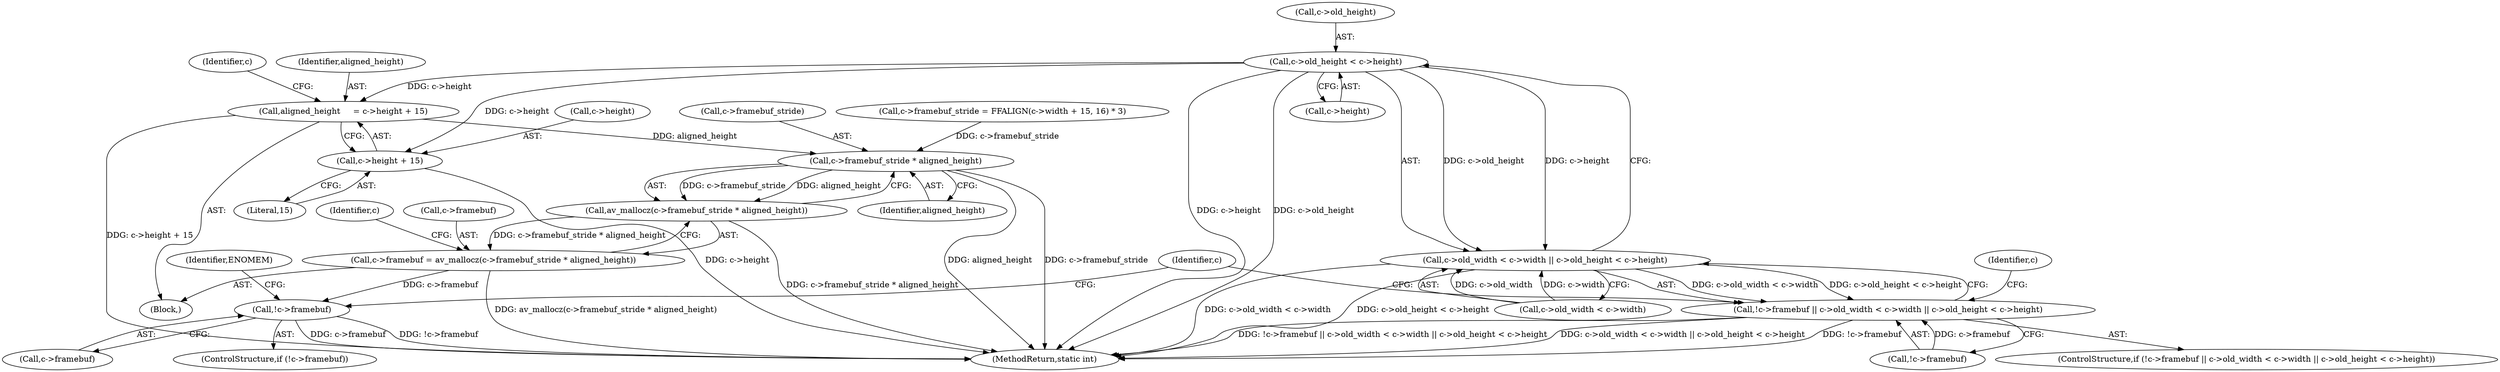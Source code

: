 digraph "0_FFmpeg_e07ac727c1cc9eed39e7f9117c97006f719864bd@pointer" {
"1000118" [label="(Call,c->old_height < c->height)"];
"1000110" [label="(Call,c->old_width < c->width || c->old_height < c->height)"];
"1000105" [label="(Call,!c->framebuf || c->old_width < c->width || c->old_height < c->height)"];
"1000139" [label="(Call,aligned_height     = c->height + 15)"];
"1000155" [label="(Call,c->framebuf_stride * aligned_height)"];
"1000154" [label="(Call,av_mallocz(c->framebuf_stride * aligned_height))"];
"1000150" [label="(Call,c->framebuf = av_mallocz(c->framebuf_stride * aligned_height))"];
"1000161" [label="(Call,!c->framebuf)"];
"1000141" [label="(Call,c->height + 15)"];
"1000125" [label="(Block,)"];
"1000118" [label="(Call,c->old_height < c->height)"];
"1000161" [label="(Call,!c->framebuf)"];
"1000159" [label="(Identifier,aligned_height)"];
"1000160" [label="(ControlStructure,if (!c->framebuf))"];
"1000104" [label="(ControlStructure,if (!c->framebuf || c->old_width < c->width || c->old_height < c->height))"];
"1000155" [label="(Call,c->framebuf_stride * aligned_height)"];
"1000141" [label="(Call,c->height + 15)"];
"1000163" [label="(Identifier,c)"];
"1000156" [label="(Call,c->framebuf_stride)"];
"1000122" [label="(Call,c->height)"];
"1000150" [label="(Call,c->framebuf = av_mallocz(c->framebuf_stride * aligned_height))"];
"1000145" [label="(Literal,15)"];
"1000298" [label="(MethodReturn,static int)"];
"1000154" [label="(Call,av_mallocz(c->framebuf_stride * aligned_height))"];
"1000106" [label="(Call,!c->framebuf)"];
"1000151" [label="(Call,c->framebuf)"];
"1000167" [label="(Identifier,ENOMEM)"];
"1000110" [label="(Call,c->old_width < c->width || c->old_height < c->height)"];
"1000126" [label="(Call,c->framebuf_stride = FFALIGN(c->width + 15, 16) * 3)"];
"1000119" [label="(Call,c->old_height)"];
"1000148" [label="(Identifier,c)"];
"1000162" [label="(Call,c->framebuf)"];
"1000142" [label="(Call,c->height)"];
"1000140" [label="(Identifier,aligned_height)"];
"1000139" [label="(Call,aligned_height     = c->height + 15)"];
"1000128" [label="(Identifier,c)"];
"1000111" [label="(Call,c->old_width < c->width)"];
"1000172" [label="(Identifier,c)"];
"1000105" [label="(Call,!c->framebuf || c->old_width < c->width || c->old_height < c->height)"];
"1000118" -> "1000110"  [label="AST: "];
"1000118" -> "1000122"  [label="CFG: "];
"1000119" -> "1000118"  [label="AST: "];
"1000122" -> "1000118"  [label="AST: "];
"1000110" -> "1000118"  [label="CFG: "];
"1000118" -> "1000298"  [label="DDG: c->height"];
"1000118" -> "1000298"  [label="DDG: c->old_height"];
"1000118" -> "1000110"  [label="DDG: c->old_height"];
"1000118" -> "1000110"  [label="DDG: c->height"];
"1000118" -> "1000139"  [label="DDG: c->height"];
"1000118" -> "1000141"  [label="DDG: c->height"];
"1000110" -> "1000105"  [label="AST: "];
"1000110" -> "1000111"  [label="CFG: "];
"1000111" -> "1000110"  [label="AST: "];
"1000105" -> "1000110"  [label="CFG: "];
"1000110" -> "1000298"  [label="DDG: c->old_height < c->height"];
"1000110" -> "1000298"  [label="DDG: c->old_width < c->width"];
"1000110" -> "1000105"  [label="DDG: c->old_width < c->width"];
"1000110" -> "1000105"  [label="DDG: c->old_height < c->height"];
"1000111" -> "1000110"  [label="DDG: c->old_width"];
"1000111" -> "1000110"  [label="DDG: c->width"];
"1000105" -> "1000104"  [label="AST: "];
"1000105" -> "1000106"  [label="CFG: "];
"1000106" -> "1000105"  [label="AST: "];
"1000128" -> "1000105"  [label="CFG: "];
"1000172" -> "1000105"  [label="CFG: "];
"1000105" -> "1000298"  [label="DDG: !c->framebuf || c->old_width < c->width || c->old_height < c->height"];
"1000105" -> "1000298"  [label="DDG: c->old_width < c->width || c->old_height < c->height"];
"1000105" -> "1000298"  [label="DDG: !c->framebuf"];
"1000106" -> "1000105"  [label="DDG: c->framebuf"];
"1000139" -> "1000125"  [label="AST: "];
"1000139" -> "1000141"  [label="CFG: "];
"1000140" -> "1000139"  [label="AST: "];
"1000141" -> "1000139"  [label="AST: "];
"1000148" -> "1000139"  [label="CFG: "];
"1000139" -> "1000298"  [label="DDG: c->height + 15"];
"1000139" -> "1000155"  [label="DDG: aligned_height"];
"1000155" -> "1000154"  [label="AST: "];
"1000155" -> "1000159"  [label="CFG: "];
"1000156" -> "1000155"  [label="AST: "];
"1000159" -> "1000155"  [label="AST: "];
"1000154" -> "1000155"  [label="CFG: "];
"1000155" -> "1000298"  [label="DDG: aligned_height"];
"1000155" -> "1000298"  [label="DDG: c->framebuf_stride"];
"1000155" -> "1000154"  [label="DDG: c->framebuf_stride"];
"1000155" -> "1000154"  [label="DDG: aligned_height"];
"1000126" -> "1000155"  [label="DDG: c->framebuf_stride"];
"1000154" -> "1000150"  [label="AST: "];
"1000150" -> "1000154"  [label="CFG: "];
"1000154" -> "1000298"  [label="DDG: c->framebuf_stride * aligned_height"];
"1000154" -> "1000150"  [label="DDG: c->framebuf_stride * aligned_height"];
"1000150" -> "1000125"  [label="AST: "];
"1000151" -> "1000150"  [label="AST: "];
"1000163" -> "1000150"  [label="CFG: "];
"1000150" -> "1000298"  [label="DDG: av_mallocz(c->framebuf_stride * aligned_height)"];
"1000150" -> "1000161"  [label="DDG: c->framebuf"];
"1000161" -> "1000160"  [label="AST: "];
"1000161" -> "1000162"  [label="CFG: "];
"1000162" -> "1000161"  [label="AST: "];
"1000167" -> "1000161"  [label="CFG: "];
"1000172" -> "1000161"  [label="CFG: "];
"1000161" -> "1000298"  [label="DDG: c->framebuf"];
"1000161" -> "1000298"  [label="DDG: !c->framebuf"];
"1000141" -> "1000145"  [label="CFG: "];
"1000142" -> "1000141"  [label="AST: "];
"1000145" -> "1000141"  [label="AST: "];
"1000141" -> "1000298"  [label="DDG: c->height"];
}
